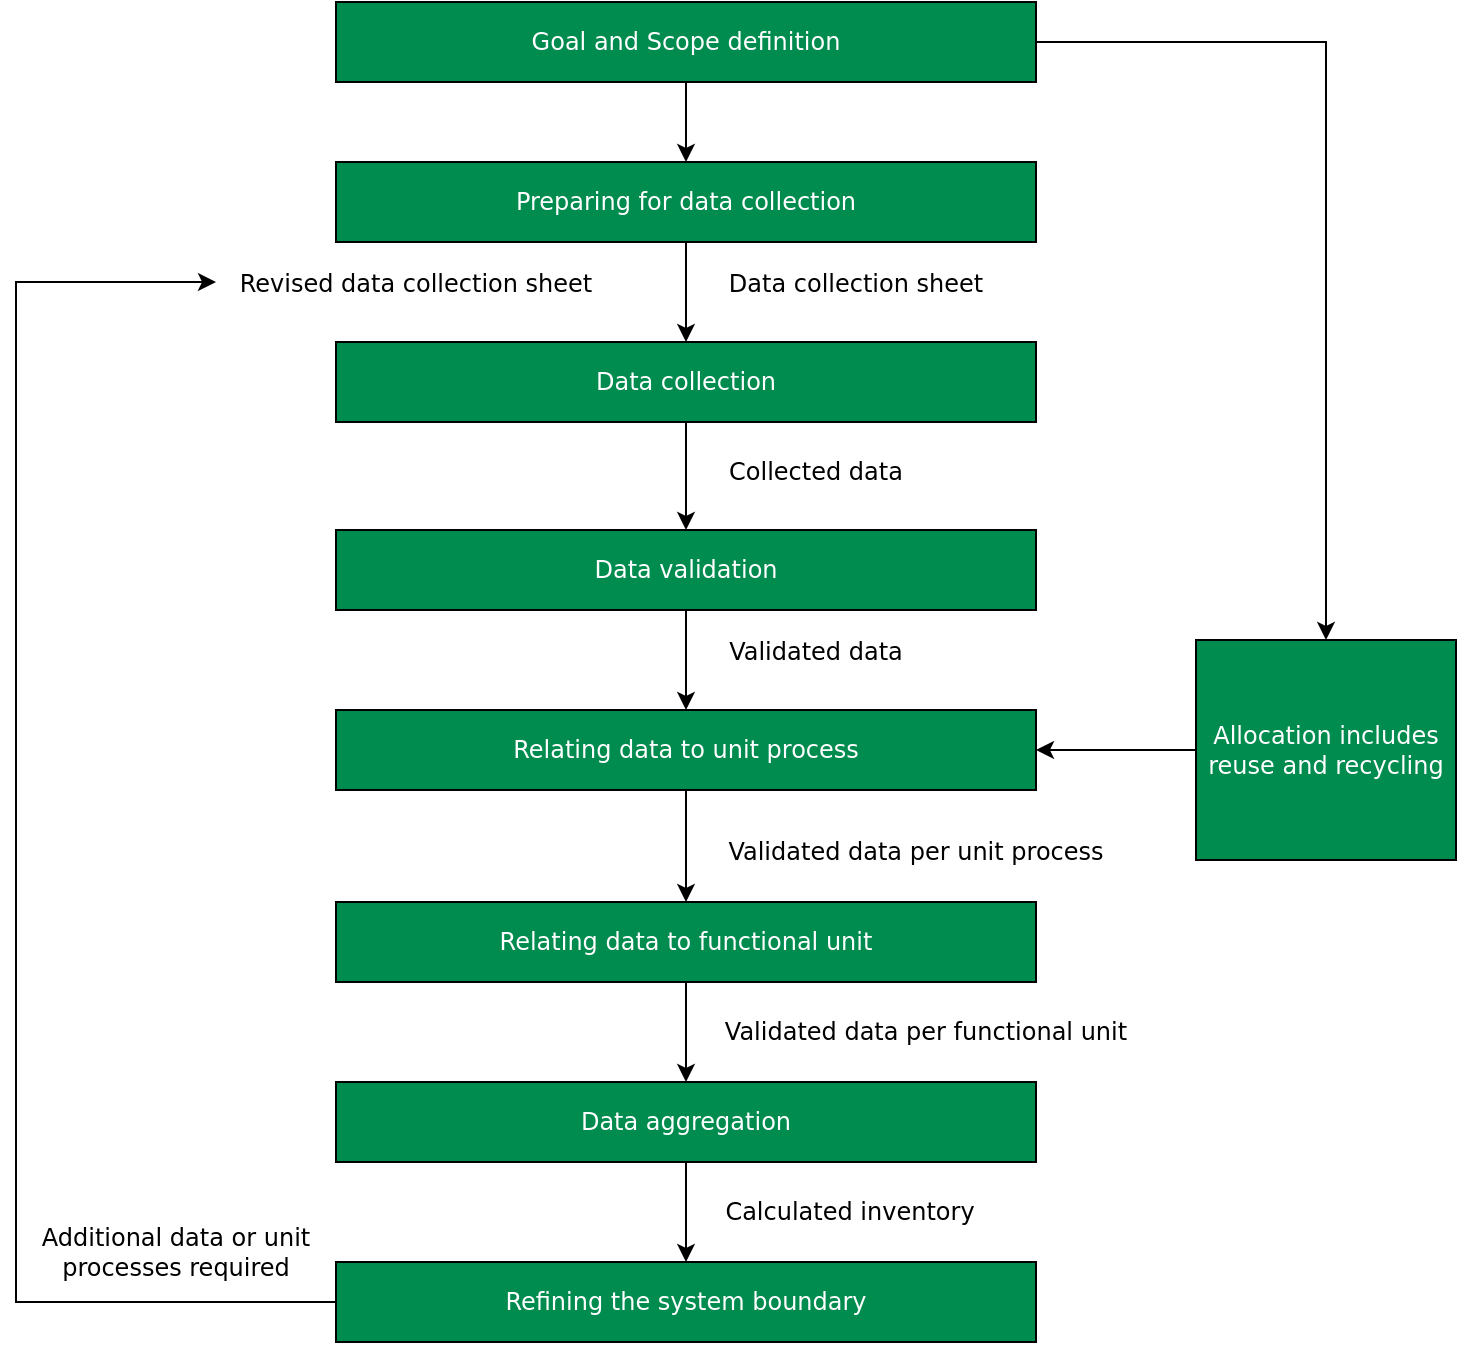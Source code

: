 <mxfile version="18.0.1" type="device"><diagram id="KUnqa3QCfeDUsOjY8ALa" name="Page-1"><mxGraphModel dx="1162" dy="673" grid="1" gridSize="10" guides="1" tooltips="1" connect="1" arrows="1" fold="1" page="1" pageScale="1" pageWidth="1169" pageHeight="827" math="0" shadow="0"><root><mxCell id="0"/><mxCell id="1" parent="0"/><mxCell id="rtYTOkoai1RpL9vCYZgc-10" style="edgeStyle=orthogonalEdgeStyle;rounded=0;orthogonalLoop=1;jettySize=auto;html=1;fontFamily=Dejavu Sans;fontColor=#FFFFFF;" edge="1" parent="1" source="rtYTOkoai1RpL9vCYZgc-1" target="rtYTOkoai1RpL9vCYZgc-8"><mxGeometry relative="1" as="geometry"/></mxCell><mxCell id="rtYTOkoai1RpL9vCYZgc-12" style="edgeStyle=orthogonalEdgeStyle;rounded=0;orthogonalLoop=1;jettySize=auto;html=1;fontFamily=Dejavu Sans;fontColor=#FFFFFF;" edge="1" parent="1" source="rtYTOkoai1RpL9vCYZgc-1" target="rtYTOkoai1RpL9vCYZgc-2"><mxGeometry relative="1" as="geometry"/></mxCell><mxCell id="rtYTOkoai1RpL9vCYZgc-1" value="Goal and Scope definition" style="rounded=0;whiteSpace=wrap;html=1;fillColor=#008C4F;fontFamily=Dejavu Sans;fontColor=#FFFFFF;" vertex="1" parent="1"><mxGeometry x="370" y="110" width="350" height="40" as="geometry"/></mxCell><mxCell id="rtYTOkoai1RpL9vCYZgc-13" style="edgeStyle=orthogonalEdgeStyle;rounded=0;orthogonalLoop=1;jettySize=auto;html=1;fontFamily=Dejavu Sans;fontColor=#FFFFFF;" edge="1" parent="1" source="rtYTOkoai1RpL9vCYZgc-2" target="rtYTOkoai1RpL9vCYZgc-3"><mxGeometry relative="1" as="geometry"/></mxCell><mxCell id="rtYTOkoai1RpL9vCYZgc-2" value="Preparing for data collection" style="rounded=0;whiteSpace=wrap;html=1;fillColor=#008C4F;fontFamily=Dejavu Sans;fontColor=#FFFFFF;" vertex="1" parent="1"><mxGeometry x="370" y="190" width="350" height="40" as="geometry"/></mxCell><mxCell id="rtYTOkoai1RpL9vCYZgc-14" style="edgeStyle=orthogonalEdgeStyle;rounded=0;orthogonalLoop=1;jettySize=auto;html=1;fontFamily=Dejavu Sans;fontColor=#FFFFFF;" edge="1" parent="1" source="rtYTOkoai1RpL9vCYZgc-3" target="rtYTOkoai1RpL9vCYZgc-23"><mxGeometry relative="1" as="geometry"/></mxCell><mxCell id="rtYTOkoai1RpL9vCYZgc-3" value="Data collection" style="rounded=0;whiteSpace=wrap;html=1;fillColor=#008C4F;fontFamily=Dejavu Sans;fontColor=#FFFFFF;" vertex="1" parent="1"><mxGeometry x="370" y="280" width="350" height="40" as="geometry"/></mxCell><mxCell id="rtYTOkoai1RpL9vCYZgc-17" style="edgeStyle=orthogonalEdgeStyle;rounded=0;orthogonalLoop=1;jettySize=auto;html=1;fontFamily=Dejavu Sans;fontColor=#FFFFFF;" edge="1" parent="1" source="rtYTOkoai1RpL9vCYZgc-4" target="rtYTOkoai1RpL9vCYZgc-5"><mxGeometry relative="1" as="geometry"/></mxCell><mxCell id="rtYTOkoai1RpL9vCYZgc-4" value="Relating data to unit process" style="rounded=0;whiteSpace=wrap;html=1;fillColor=#008C4F;fontFamily=Dejavu Sans;fontColor=#FFFFFF;" vertex="1" parent="1"><mxGeometry x="370" y="464" width="350" height="40" as="geometry"/></mxCell><mxCell id="rtYTOkoai1RpL9vCYZgc-15" style="edgeStyle=orthogonalEdgeStyle;rounded=0;orthogonalLoop=1;jettySize=auto;html=1;fontFamily=Dejavu Sans;fontColor=#FFFFFF;" edge="1" parent="1" source="rtYTOkoai1RpL9vCYZgc-5" target="rtYTOkoai1RpL9vCYZgc-6"><mxGeometry relative="1" as="geometry"/></mxCell><mxCell id="rtYTOkoai1RpL9vCYZgc-5" value="Relating data to functional unit" style="rounded=0;whiteSpace=wrap;html=1;fillColor=#008C4F;fontFamily=Dejavu Sans;fontColor=#FFFFFF;" vertex="1" parent="1"><mxGeometry x="370" y="560" width="350" height="40" as="geometry"/></mxCell><mxCell id="rtYTOkoai1RpL9vCYZgc-16" style="edgeStyle=orthogonalEdgeStyle;rounded=0;orthogonalLoop=1;jettySize=auto;html=1;fontFamily=Dejavu Sans;fontColor=#FFFFFF;" edge="1" parent="1" source="rtYTOkoai1RpL9vCYZgc-6" target="rtYTOkoai1RpL9vCYZgc-7"><mxGeometry relative="1" as="geometry"/></mxCell><mxCell id="rtYTOkoai1RpL9vCYZgc-6" value="Data aggregation" style="rounded=0;whiteSpace=wrap;html=1;fillColor=#008C4F;fontFamily=Dejavu Sans;fontColor=#FFFFFF;" vertex="1" parent="1"><mxGeometry x="370" y="650" width="350" height="40" as="geometry"/></mxCell><mxCell id="rtYTOkoai1RpL9vCYZgc-18" style="edgeStyle=orthogonalEdgeStyle;rounded=0;orthogonalLoop=1;jettySize=auto;html=1;fontFamily=Dejavu Sans;fontColor=#FFFFFF;exitX=0;exitY=0.5;exitDx=0;exitDy=0;" edge="1" parent="1" source="rtYTOkoai1RpL9vCYZgc-7" target="rtYTOkoai1RpL9vCYZgc-19"><mxGeometry relative="1" as="geometry"><mxPoint x="545" y="250" as="targetPoint"/><Array as="points"><mxPoint x="210" y="760"/><mxPoint x="210" y="250"/></Array></mxGeometry></mxCell><mxCell id="rtYTOkoai1RpL9vCYZgc-7" value="Refining the system boundary" style="rounded=0;whiteSpace=wrap;html=1;fillColor=#008C4F;fontFamily=Dejavu Sans;fontColor=#FFFFFF;" vertex="1" parent="1"><mxGeometry x="370" y="740" width="350" height="40" as="geometry"/></mxCell><mxCell id="rtYTOkoai1RpL9vCYZgc-9" style="edgeStyle=orthogonalEdgeStyle;rounded=0;orthogonalLoop=1;jettySize=auto;html=1;fontFamily=Dejavu Sans;fontColor=#FFFFFF;" edge="1" parent="1" source="rtYTOkoai1RpL9vCYZgc-8" target="rtYTOkoai1RpL9vCYZgc-4"><mxGeometry relative="1" as="geometry"/></mxCell><mxCell id="rtYTOkoai1RpL9vCYZgc-8" value="Allocation includes reuse and recycling" style="rounded=0;whiteSpace=wrap;html=1;fillColor=#008C4F;fontFamily=Dejavu Sans;fontColor=#FFFFFF;" vertex="1" parent="1"><mxGeometry x="800" y="429" width="130" height="110" as="geometry"/></mxCell><mxCell id="rtYTOkoai1RpL9vCYZgc-19" value="Revised data collection sheet" style="text;html=1;strokeColor=none;fillColor=none;align=center;verticalAlign=middle;whiteSpace=wrap;rounded=0;fontFamily=Dejavu Sans;fontColor=#000000;" vertex="1" parent="1"><mxGeometry x="310" y="236" width="200" height="30" as="geometry"/></mxCell><mxCell id="rtYTOkoai1RpL9vCYZgc-21" value="Data collection sheet" style="text;html=1;strokeColor=none;fillColor=none;align=center;verticalAlign=middle;whiteSpace=wrap;rounded=0;fontFamily=Dejavu Sans;fontColor=#000000;" vertex="1" parent="1"><mxGeometry x="530" y="236" width="200" height="30" as="geometry"/></mxCell><mxCell id="rtYTOkoai1RpL9vCYZgc-22" value="Collected data" style="text;html=1;strokeColor=none;fillColor=none;align=center;verticalAlign=middle;whiteSpace=wrap;rounded=0;fontFamily=Dejavu Sans;fontColor=#000000;" vertex="1" parent="1"><mxGeometry x="510" y="330" width="200" height="30" as="geometry"/></mxCell><mxCell id="rtYTOkoai1RpL9vCYZgc-24" style="edgeStyle=orthogonalEdgeStyle;rounded=0;orthogonalLoop=1;jettySize=auto;html=1;fontFamily=Dejavu Sans;fontColor=#000000;" edge="1" parent="1" source="rtYTOkoai1RpL9vCYZgc-23" target="rtYTOkoai1RpL9vCYZgc-4"><mxGeometry relative="1" as="geometry"/></mxCell><mxCell id="rtYTOkoai1RpL9vCYZgc-23" value="Data validation" style="rounded=0;whiteSpace=wrap;html=1;fillColor=#008C4F;fontFamily=Dejavu Sans;fontColor=#FFFFFF;" vertex="1" parent="1"><mxGeometry x="370" y="374" width="350" height="40" as="geometry"/></mxCell><mxCell id="rtYTOkoai1RpL9vCYZgc-25" value="Validated data&lt;span style=&quot;color: rgba(0, 0, 0, 0); font-family: monospace; font-size: 0px; text-align: start;&quot;&gt;%3CmxGraphModel%3E%3Croot%3E%3CmxCell%20id%3D%220%22%2F%3E%3CmxCell%20id%3D%221%22%20parent%3D%220%22%2F%3E%3CmxCell%20id%3D%222%22%20value%3D%22Collected%20data%22%20style%3D%22text%3Bhtml%3D1%3BstrokeColor%3Dnone%3BfillColor%3Dnone%3Balign%3Dcenter%3BverticalAlign%3Dmiddle%3BwhiteSpace%3Dwrap%3Brounded%3D0%3BfontFamily%3DDejavu%20Sans%3BfontColor%3D%23000000%3B%22%20vertex%3D%221%22%20parent%3D%221%22%3E%3CmxGeometry%20x%3D%22510%22%20y%3D%22330%22%20width%3D%22200%22%20height%3D%2230%22%20as%3D%22geometry%22%2F%3E%3C%2FmxCell%3E%3C%2Froot%3E%3C%2FmxGraphModel%3E&lt;/span&gt;" style="text;html=1;strokeColor=none;fillColor=none;align=center;verticalAlign=middle;whiteSpace=wrap;rounded=0;fontFamily=Dejavu Sans;fontColor=#000000;" vertex="1" parent="1"><mxGeometry x="510" y="420" width="200" height="30" as="geometry"/></mxCell><mxCell id="rtYTOkoai1RpL9vCYZgc-26" value="Validated data per unit process" style="text;html=1;strokeColor=none;fillColor=none;align=center;verticalAlign=middle;whiteSpace=wrap;rounded=0;fontFamily=Dejavu Sans;fontColor=#000000;" vertex="1" parent="1"><mxGeometry x="560" y="520" width="200" height="30" as="geometry"/></mxCell><mxCell id="rtYTOkoai1RpL9vCYZgc-27" value="Validated data per functional unit" style="text;html=1;strokeColor=none;fillColor=none;align=center;verticalAlign=middle;whiteSpace=wrap;rounded=0;fontFamily=Dejavu Sans;fontColor=#000000;" vertex="1" parent="1"><mxGeometry x="560" y="610" width="210" height="30" as="geometry"/></mxCell><mxCell id="rtYTOkoai1RpL9vCYZgc-28" value="Calculated inventory" style="text;html=1;strokeColor=none;fillColor=none;align=center;verticalAlign=middle;whiteSpace=wrap;rounded=0;fontFamily=Dejavu Sans;fontColor=#000000;" vertex="1" parent="1"><mxGeometry x="522" y="700" width="210" height="30" as="geometry"/></mxCell><mxCell id="rtYTOkoai1RpL9vCYZgc-29" value="Additional data or unit processes required" style="text;html=1;strokeColor=none;fillColor=none;align=center;verticalAlign=middle;whiteSpace=wrap;rounded=0;fontFamily=Dejavu Sans;fontColor=#000000;" vertex="1" parent="1"><mxGeometry x="220" y="720" width="140" height="30" as="geometry"/></mxCell></root></mxGraphModel></diagram></mxfile>